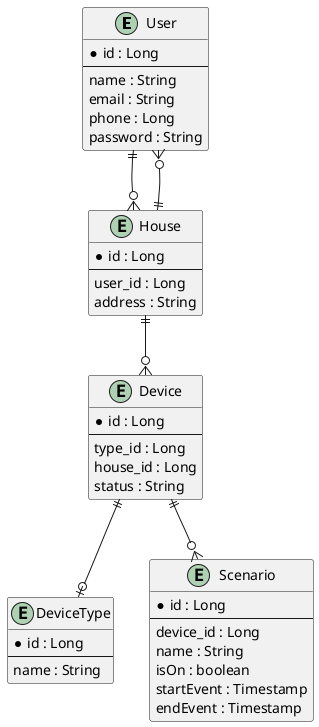 @startuml
entity "User" as user {
    * id : Long
    --
    name : String
    email : String
    phone : Long
    password : String
}

entity "House" as house {
    * id : Long
    --
    user_id : Long
    address : String
}

entity "Device" as device {
    * id : Long
    --
    type_id : Long
    house_id : Long
    status : String
}

entity "DeviceType" as deviceType {
    * id : Long
    --
    name : String
}

entity "Scenario" as scenario {
    * id : Long
    --
    device_id : Long
    name : String
    isOn : boolean
    startEvent : Timestamp
    endEvent : Timestamp
}

user ||--o{ house
house ||--o{ user
house ||--o{ device 
device ||--o| deviceType 
device ||--o{ scenario 
@enduml
